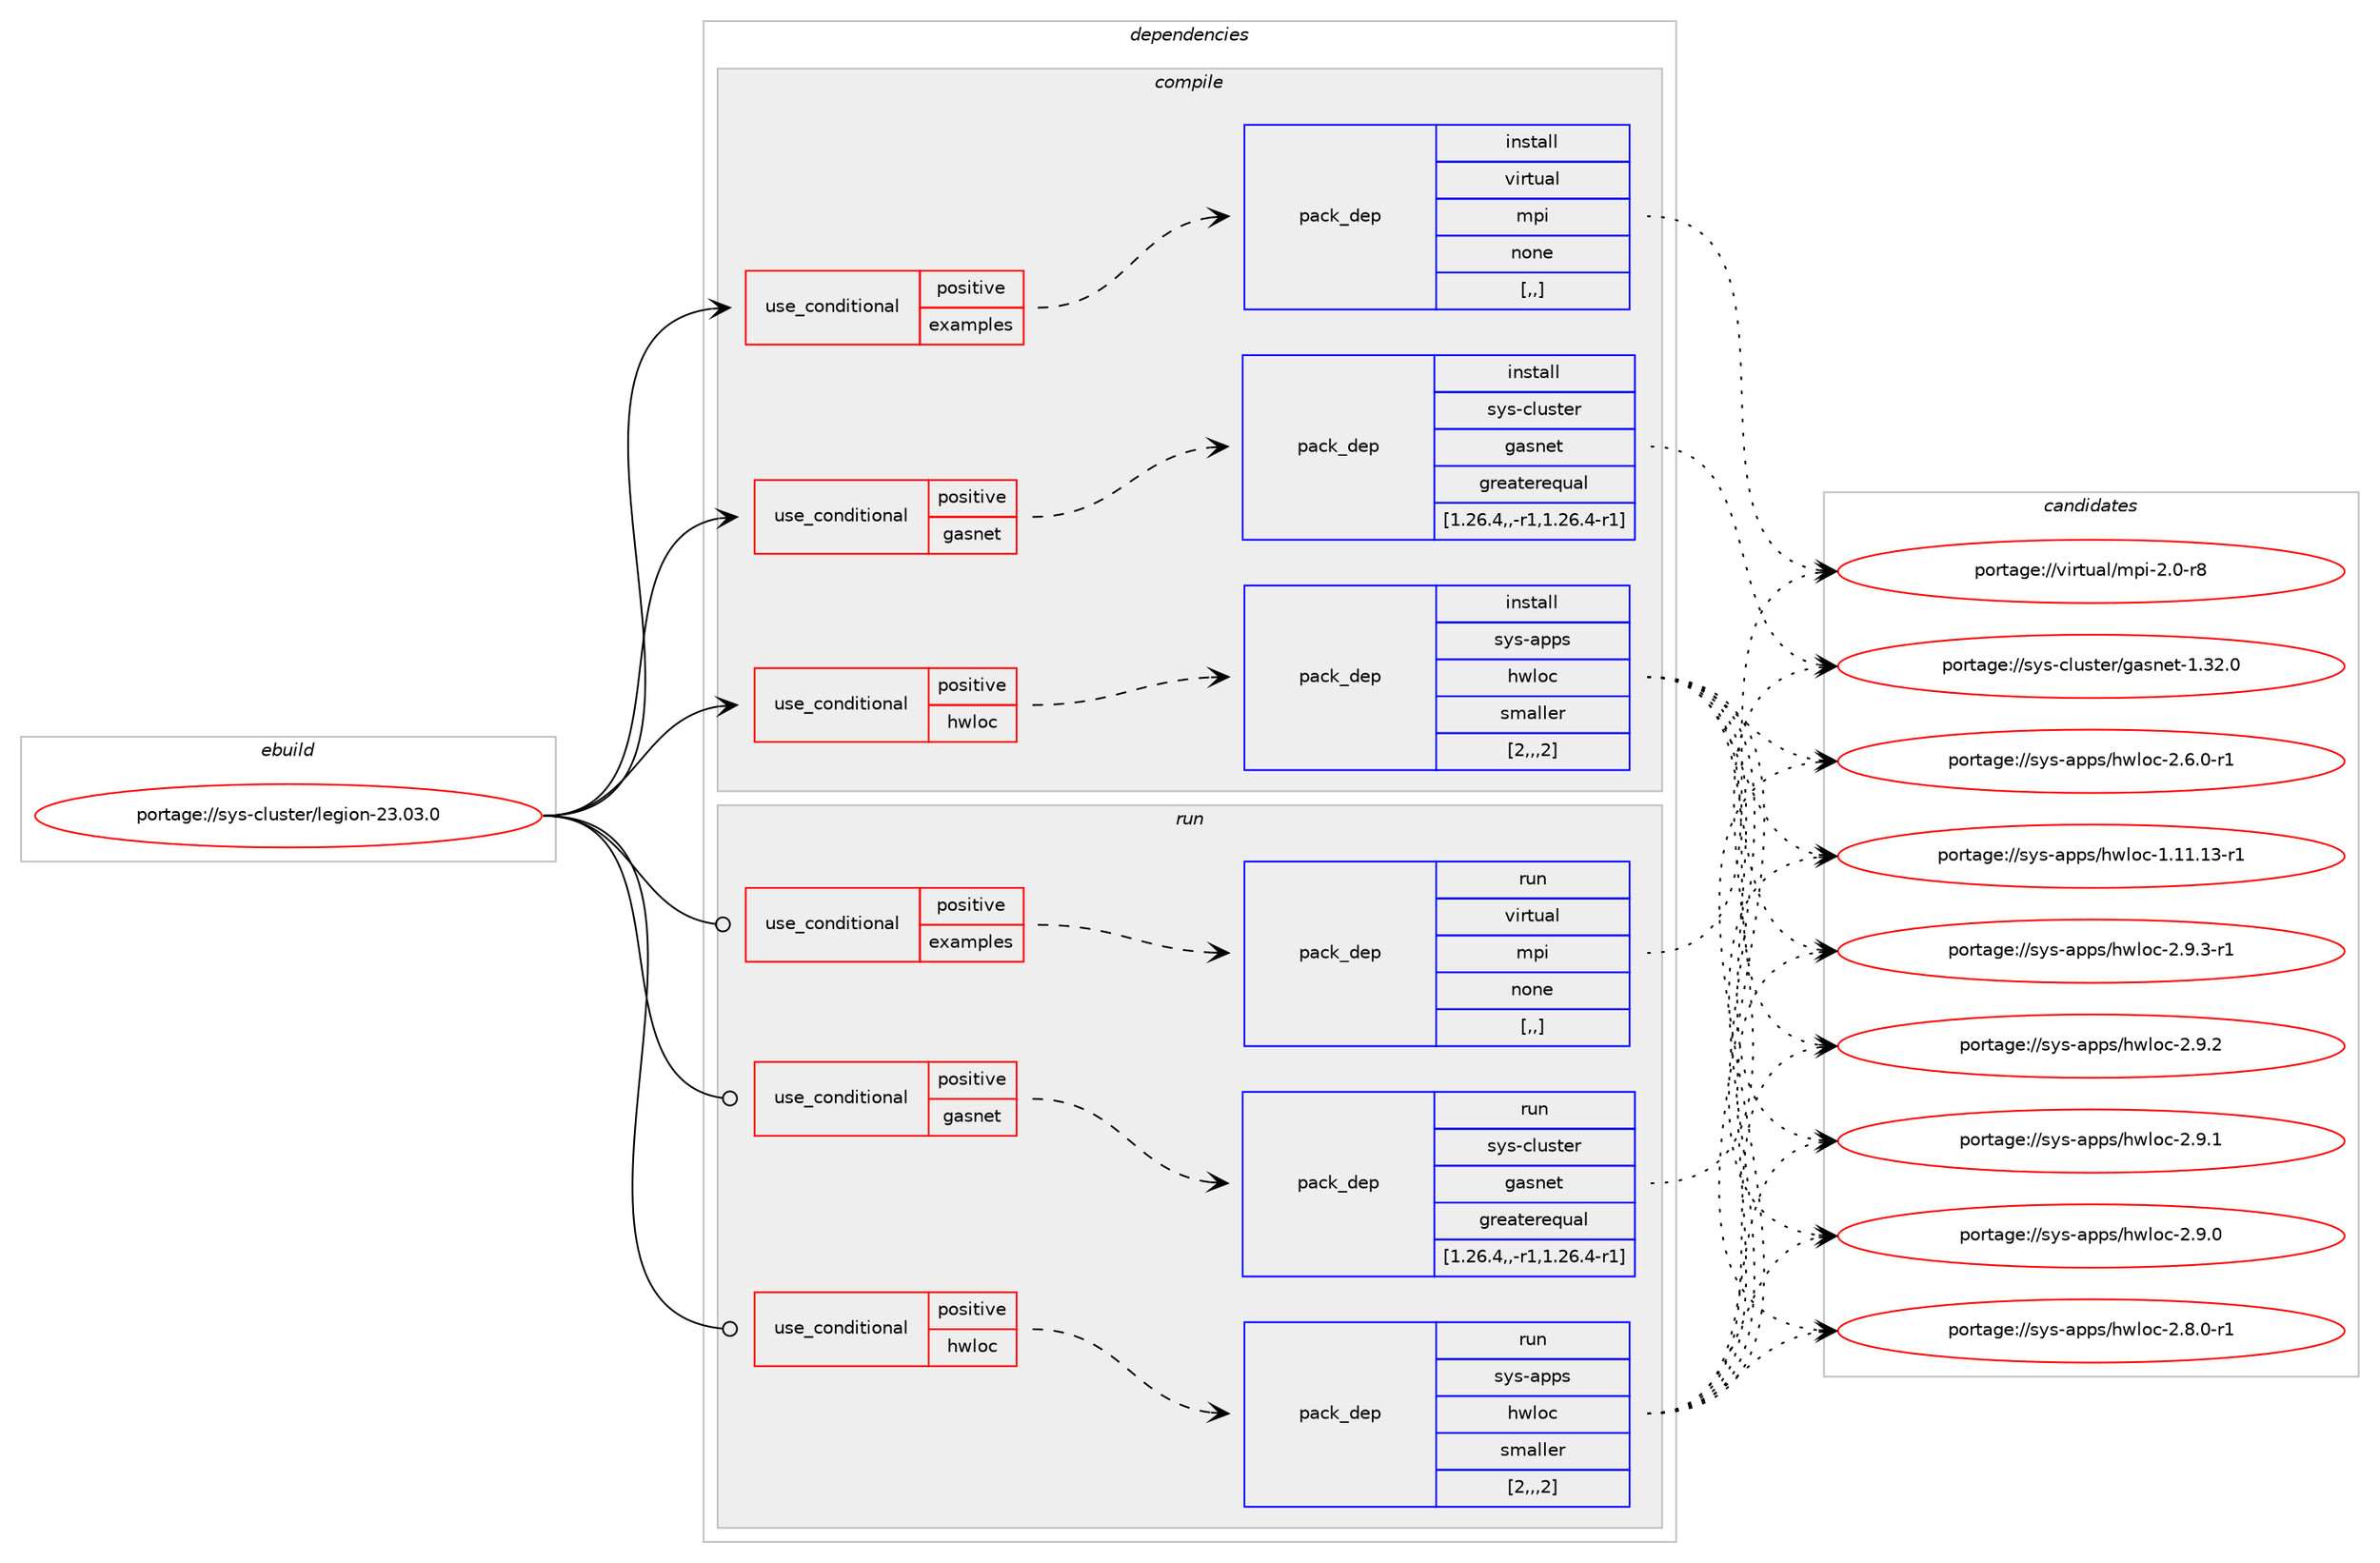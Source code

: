 digraph prolog {

# *************
# Graph options
# *************

newrank=true;
concentrate=true;
compound=true;
graph [rankdir=LR,fontname=Helvetica,fontsize=10,ranksep=1.5];#, ranksep=2.5, nodesep=0.2];
edge  [arrowhead=vee];
node  [fontname=Helvetica,fontsize=10];

# **********
# The ebuild
# **********

subgraph cluster_leftcol {
color=gray;
label=<<i>ebuild</i>>;
id [label="portage://sys-cluster/legion-23.03.0", color=red, width=4, href="../sys-cluster/legion-23.03.0.svg"];
}

# ****************
# The dependencies
# ****************

subgraph cluster_midcol {
color=gray;
label=<<i>dependencies</i>>;
subgraph cluster_compile {
fillcolor="#eeeeee";
style=filled;
label=<<i>compile</i>>;
subgraph cond113910 {
dependency429016 [label=<<TABLE BORDER="0" CELLBORDER="1" CELLSPACING="0" CELLPADDING="4"><TR><TD ROWSPAN="3" CELLPADDING="10">use_conditional</TD></TR><TR><TD>positive</TD></TR><TR><TD>examples</TD></TR></TABLE>>, shape=none, color=red];
subgraph pack312147 {
dependency429017 [label=<<TABLE BORDER="0" CELLBORDER="1" CELLSPACING="0" CELLPADDING="4" WIDTH="220"><TR><TD ROWSPAN="6" CELLPADDING="30">pack_dep</TD></TR><TR><TD WIDTH="110">install</TD></TR><TR><TD>virtual</TD></TR><TR><TD>mpi</TD></TR><TR><TD>none</TD></TR><TR><TD>[,,]</TD></TR></TABLE>>, shape=none, color=blue];
}
dependency429016:e -> dependency429017:w [weight=20,style="dashed",arrowhead="vee"];
}
id:e -> dependency429016:w [weight=20,style="solid",arrowhead="vee"];
subgraph cond113911 {
dependency429018 [label=<<TABLE BORDER="0" CELLBORDER="1" CELLSPACING="0" CELLPADDING="4"><TR><TD ROWSPAN="3" CELLPADDING="10">use_conditional</TD></TR><TR><TD>positive</TD></TR><TR><TD>gasnet</TD></TR></TABLE>>, shape=none, color=red];
subgraph pack312148 {
dependency429019 [label=<<TABLE BORDER="0" CELLBORDER="1" CELLSPACING="0" CELLPADDING="4" WIDTH="220"><TR><TD ROWSPAN="6" CELLPADDING="30">pack_dep</TD></TR><TR><TD WIDTH="110">install</TD></TR><TR><TD>sys-cluster</TD></TR><TR><TD>gasnet</TD></TR><TR><TD>greaterequal</TD></TR><TR><TD>[1.26.4,,-r1,1.26.4-r1]</TD></TR></TABLE>>, shape=none, color=blue];
}
dependency429018:e -> dependency429019:w [weight=20,style="dashed",arrowhead="vee"];
}
id:e -> dependency429018:w [weight=20,style="solid",arrowhead="vee"];
subgraph cond113912 {
dependency429020 [label=<<TABLE BORDER="0" CELLBORDER="1" CELLSPACING="0" CELLPADDING="4"><TR><TD ROWSPAN="3" CELLPADDING="10">use_conditional</TD></TR><TR><TD>positive</TD></TR><TR><TD>hwloc</TD></TR></TABLE>>, shape=none, color=red];
subgraph pack312149 {
dependency429021 [label=<<TABLE BORDER="0" CELLBORDER="1" CELLSPACING="0" CELLPADDING="4" WIDTH="220"><TR><TD ROWSPAN="6" CELLPADDING="30">pack_dep</TD></TR><TR><TD WIDTH="110">install</TD></TR><TR><TD>sys-apps</TD></TR><TR><TD>hwloc</TD></TR><TR><TD>smaller</TD></TR><TR><TD>[2,,,2]</TD></TR></TABLE>>, shape=none, color=blue];
}
dependency429020:e -> dependency429021:w [weight=20,style="dashed",arrowhead="vee"];
}
id:e -> dependency429020:w [weight=20,style="solid",arrowhead="vee"];
}
subgraph cluster_compileandrun {
fillcolor="#eeeeee";
style=filled;
label=<<i>compile and run</i>>;
}
subgraph cluster_run {
fillcolor="#eeeeee";
style=filled;
label=<<i>run</i>>;
subgraph cond113913 {
dependency429022 [label=<<TABLE BORDER="0" CELLBORDER="1" CELLSPACING="0" CELLPADDING="4"><TR><TD ROWSPAN="3" CELLPADDING="10">use_conditional</TD></TR><TR><TD>positive</TD></TR><TR><TD>examples</TD></TR></TABLE>>, shape=none, color=red];
subgraph pack312150 {
dependency429023 [label=<<TABLE BORDER="0" CELLBORDER="1" CELLSPACING="0" CELLPADDING="4" WIDTH="220"><TR><TD ROWSPAN="6" CELLPADDING="30">pack_dep</TD></TR><TR><TD WIDTH="110">run</TD></TR><TR><TD>virtual</TD></TR><TR><TD>mpi</TD></TR><TR><TD>none</TD></TR><TR><TD>[,,]</TD></TR></TABLE>>, shape=none, color=blue];
}
dependency429022:e -> dependency429023:w [weight=20,style="dashed",arrowhead="vee"];
}
id:e -> dependency429022:w [weight=20,style="solid",arrowhead="odot"];
subgraph cond113914 {
dependency429024 [label=<<TABLE BORDER="0" CELLBORDER="1" CELLSPACING="0" CELLPADDING="4"><TR><TD ROWSPAN="3" CELLPADDING="10">use_conditional</TD></TR><TR><TD>positive</TD></TR><TR><TD>gasnet</TD></TR></TABLE>>, shape=none, color=red];
subgraph pack312151 {
dependency429025 [label=<<TABLE BORDER="0" CELLBORDER="1" CELLSPACING="0" CELLPADDING="4" WIDTH="220"><TR><TD ROWSPAN="6" CELLPADDING="30">pack_dep</TD></TR><TR><TD WIDTH="110">run</TD></TR><TR><TD>sys-cluster</TD></TR><TR><TD>gasnet</TD></TR><TR><TD>greaterequal</TD></TR><TR><TD>[1.26.4,,-r1,1.26.4-r1]</TD></TR></TABLE>>, shape=none, color=blue];
}
dependency429024:e -> dependency429025:w [weight=20,style="dashed",arrowhead="vee"];
}
id:e -> dependency429024:w [weight=20,style="solid",arrowhead="odot"];
subgraph cond113915 {
dependency429026 [label=<<TABLE BORDER="0" CELLBORDER="1" CELLSPACING="0" CELLPADDING="4"><TR><TD ROWSPAN="3" CELLPADDING="10">use_conditional</TD></TR><TR><TD>positive</TD></TR><TR><TD>hwloc</TD></TR></TABLE>>, shape=none, color=red];
subgraph pack312152 {
dependency429027 [label=<<TABLE BORDER="0" CELLBORDER="1" CELLSPACING="0" CELLPADDING="4" WIDTH="220"><TR><TD ROWSPAN="6" CELLPADDING="30">pack_dep</TD></TR><TR><TD WIDTH="110">run</TD></TR><TR><TD>sys-apps</TD></TR><TR><TD>hwloc</TD></TR><TR><TD>smaller</TD></TR><TR><TD>[2,,,2]</TD></TR></TABLE>>, shape=none, color=blue];
}
dependency429026:e -> dependency429027:w [weight=20,style="dashed",arrowhead="vee"];
}
id:e -> dependency429026:w [weight=20,style="solid",arrowhead="odot"];
}
}

# **************
# The candidates
# **************

subgraph cluster_choices {
rank=same;
color=gray;
label=<<i>candidates</i>>;

subgraph choice312147 {
color=black;
nodesep=1;
choice1181051141161179710847109112105455046484511456 [label="portage://virtual/mpi-2.0-r8", color=red, width=4,href="../virtual/mpi-2.0-r8.svg"];
dependency429017:e -> choice1181051141161179710847109112105455046484511456:w [style=dotted,weight="100"];
}
subgraph choice312148 {
color=black;
nodesep=1;
choice1151211154599108117115116101114471039711511010111645494651504648 [label="portage://sys-cluster/gasnet-1.32.0", color=red, width=4,href="../sys-cluster/gasnet-1.32.0.svg"];
dependency429019:e -> choice1151211154599108117115116101114471039711511010111645494651504648:w [style=dotted,weight="100"];
}
subgraph choice312149 {
color=black;
nodesep=1;
choice115121115459711211211547104119108111994550465746514511449 [label="portage://sys-apps/hwloc-2.9.3-r1", color=red, width=4,href="../sys-apps/hwloc-2.9.3-r1.svg"];
choice11512111545971121121154710411910811199455046574650 [label="portage://sys-apps/hwloc-2.9.2", color=red, width=4,href="../sys-apps/hwloc-2.9.2.svg"];
choice11512111545971121121154710411910811199455046574649 [label="portage://sys-apps/hwloc-2.9.1", color=red, width=4,href="../sys-apps/hwloc-2.9.1.svg"];
choice11512111545971121121154710411910811199455046574648 [label="portage://sys-apps/hwloc-2.9.0", color=red, width=4,href="../sys-apps/hwloc-2.9.0.svg"];
choice115121115459711211211547104119108111994550465646484511449 [label="portage://sys-apps/hwloc-2.8.0-r1", color=red, width=4,href="../sys-apps/hwloc-2.8.0-r1.svg"];
choice115121115459711211211547104119108111994550465446484511449 [label="portage://sys-apps/hwloc-2.6.0-r1", color=red, width=4,href="../sys-apps/hwloc-2.6.0-r1.svg"];
choice1151211154597112112115471041191081119945494649494649514511449 [label="portage://sys-apps/hwloc-1.11.13-r1", color=red, width=4,href="../sys-apps/hwloc-1.11.13-r1.svg"];
dependency429021:e -> choice115121115459711211211547104119108111994550465746514511449:w [style=dotted,weight="100"];
dependency429021:e -> choice11512111545971121121154710411910811199455046574650:w [style=dotted,weight="100"];
dependency429021:e -> choice11512111545971121121154710411910811199455046574649:w [style=dotted,weight="100"];
dependency429021:e -> choice11512111545971121121154710411910811199455046574648:w [style=dotted,weight="100"];
dependency429021:e -> choice115121115459711211211547104119108111994550465646484511449:w [style=dotted,weight="100"];
dependency429021:e -> choice115121115459711211211547104119108111994550465446484511449:w [style=dotted,weight="100"];
dependency429021:e -> choice1151211154597112112115471041191081119945494649494649514511449:w [style=dotted,weight="100"];
}
subgraph choice312150 {
color=black;
nodesep=1;
choice1181051141161179710847109112105455046484511456 [label="portage://virtual/mpi-2.0-r8", color=red, width=4,href="../virtual/mpi-2.0-r8.svg"];
dependency429023:e -> choice1181051141161179710847109112105455046484511456:w [style=dotted,weight="100"];
}
subgraph choice312151 {
color=black;
nodesep=1;
choice1151211154599108117115116101114471039711511010111645494651504648 [label="portage://sys-cluster/gasnet-1.32.0", color=red, width=4,href="../sys-cluster/gasnet-1.32.0.svg"];
dependency429025:e -> choice1151211154599108117115116101114471039711511010111645494651504648:w [style=dotted,weight="100"];
}
subgraph choice312152 {
color=black;
nodesep=1;
choice115121115459711211211547104119108111994550465746514511449 [label="portage://sys-apps/hwloc-2.9.3-r1", color=red, width=4,href="../sys-apps/hwloc-2.9.3-r1.svg"];
choice11512111545971121121154710411910811199455046574650 [label="portage://sys-apps/hwloc-2.9.2", color=red, width=4,href="../sys-apps/hwloc-2.9.2.svg"];
choice11512111545971121121154710411910811199455046574649 [label="portage://sys-apps/hwloc-2.9.1", color=red, width=4,href="../sys-apps/hwloc-2.9.1.svg"];
choice11512111545971121121154710411910811199455046574648 [label="portage://sys-apps/hwloc-2.9.0", color=red, width=4,href="../sys-apps/hwloc-2.9.0.svg"];
choice115121115459711211211547104119108111994550465646484511449 [label="portage://sys-apps/hwloc-2.8.0-r1", color=red, width=4,href="../sys-apps/hwloc-2.8.0-r1.svg"];
choice115121115459711211211547104119108111994550465446484511449 [label="portage://sys-apps/hwloc-2.6.0-r1", color=red, width=4,href="../sys-apps/hwloc-2.6.0-r1.svg"];
choice1151211154597112112115471041191081119945494649494649514511449 [label="portage://sys-apps/hwloc-1.11.13-r1", color=red, width=4,href="../sys-apps/hwloc-1.11.13-r1.svg"];
dependency429027:e -> choice115121115459711211211547104119108111994550465746514511449:w [style=dotted,weight="100"];
dependency429027:e -> choice11512111545971121121154710411910811199455046574650:w [style=dotted,weight="100"];
dependency429027:e -> choice11512111545971121121154710411910811199455046574649:w [style=dotted,weight="100"];
dependency429027:e -> choice11512111545971121121154710411910811199455046574648:w [style=dotted,weight="100"];
dependency429027:e -> choice115121115459711211211547104119108111994550465646484511449:w [style=dotted,weight="100"];
dependency429027:e -> choice115121115459711211211547104119108111994550465446484511449:w [style=dotted,weight="100"];
dependency429027:e -> choice1151211154597112112115471041191081119945494649494649514511449:w [style=dotted,weight="100"];
}
}

}
